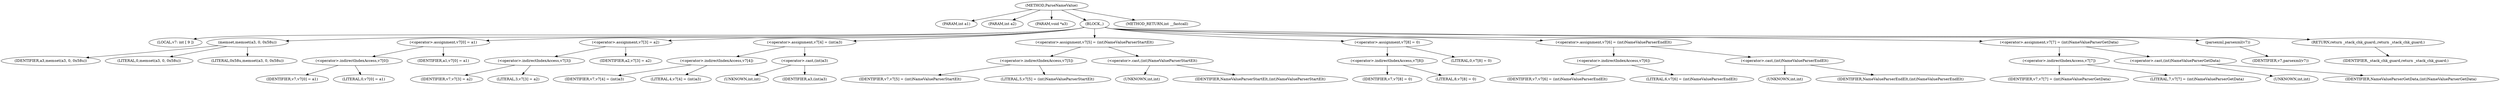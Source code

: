 digraph ParseNameValue {  
"1000102" [label = "(METHOD,ParseNameValue)" ]
"1000103" [label = "(PARAM,int a1)" ]
"1000104" [label = "(PARAM,int a2)" ]
"1000105" [label = "(PARAM,void *a3)" ]
"1000106" [label = "(BLOCK,,)" ]
"1000107" [label = "(LOCAL,v7: int [ 9 ])" ]
"1000108" [label = "(memset,memset(a3, 0, 0x58u))" ]
"1000109" [label = "(IDENTIFIER,a3,memset(a3, 0, 0x58u))" ]
"1000110" [label = "(LITERAL,0,memset(a3, 0, 0x58u))" ]
"1000111" [label = "(LITERAL,0x58u,memset(a3, 0, 0x58u))" ]
"1000112" [label = "(<operator>.assignment,v7[0] = a1)" ]
"1000113" [label = "(<operator>.indirectIndexAccess,v7[0])" ]
"1000114" [label = "(IDENTIFIER,v7,v7[0] = a1)" ]
"1000115" [label = "(LITERAL,0,v7[0] = a1)" ]
"1000116" [label = "(IDENTIFIER,a1,v7[0] = a1)" ]
"1000117" [label = "(<operator>.assignment,v7[3] = a2)" ]
"1000118" [label = "(<operator>.indirectIndexAccess,v7[3])" ]
"1000119" [label = "(IDENTIFIER,v7,v7[3] = a2)" ]
"1000120" [label = "(LITERAL,3,v7[3] = a2)" ]
"1000121" [label = "(IDENTIFIER,a2,v7[3] = a2)" ]
"1000122" [label = "(<operator>.assignment,v7[4] = (int)a3)" ]
"1000123" [label = "(<operator>.indirectIndexAccess,v7[4])" ]
"1000124" [label = "(IDENTIFIER,v7,v7[4] = (int)a3)" ]
"1000125" [label = "(LITERAL,4,v7[4] = (int)a3)" ]
"1000126" [label = "(<operator>.cast,(int)a3)" ]
"1000127" [label = "(UNKNOWN,int,int)" ]
"1000128" [label = "(IDENTIFIER,a3,(int)a3)" ]
"1000129" [label = "(<operator>.assignment,v7[5] = (int)NameValueParserStartElt)" ]
"1000130" [label = "(<operator>.indirectIndexAccess,v7[5])" ]
"1000131" [label = "(IDENTIFIER,v7,v7[5] = (int)NameValueParserStartElt)" ]
"1000132" [label = "(LITERAL,5,v7[5] = (int)NameValueParserStartElt)" ]
"1000133" [label = "(<operator>.cast,(int)NameValueParserStartElt)" ]
"1000134" [label = "(UNKNOWN,int,int)" ]
"1000135" [label = "(IDENTIFIER,NameValueParserStartElt,(int)NameValueParserStartElt)" ]
"1000136" [label = "(<operator>.assignment,v7[8] = 0)" ]
"1000137" [label = "(<operator>.indirectIndexAccess,v7[8])" ]
"1000138" [label = "(IDENTIFIER,v7,v7[8] = 0)" ]
"1000139" [label = "(LITERAL,8,v7[8] = 0)" ]
"1000140" [label = "(LITERAL,0,v7[8] = 0)" ]
"1000141" [label = "(<operator>.assignment,v7[6] = (int)NameValueParserEndElt)" ]
"1000142" [label = "(<operator>.indirectIndexAccess,v7[6])" ]
"1000143" [label = "(IDENTIFIER,v7,v7[6] = (int)NameValueParserEndElt)" ]
"1000144" [label = "(LITERAL,6,v7[6] = (int)NameValueParserEndElt)" ]
"1000145" [label = "(<operator>.cast,(int)NameValueParserEndElt)" ]
"1000146" [label = "(UNKNOWN,int,int)" ]
"1000147" [label = "(IDENTIFIER,NameValueParserEndElt,(int)NameValueParserEndElt)" ]
"1000148" [label = "(<operator>.assignment,v7[7] = (int)NameValueParserGetData)" ]
"1000149" [label = "(<operator>.indirectIndexAccess,v7[7])" ]
"1000150" [label = "(IDENTIFIER,v7,v7[7] = (int)NameValueParserGetData)" ]
"1000151" [label = "(LITERAL,7,v7[7] = (int)NameValueParserGetData)" ]
"1000152" [label = "(<operator>.cast,(int)NameValueParserGetData)" ]
"1000153" [label = "(UNKNOWN,int,int)" ]
"1000154" [label = "(IDENTIFIER,NameValueParserGetData,(int)NameValueParserGetData)" ]
"1000155" [label = "(parsexml,parsexml(v7))" ]
"1000156" [label = "(IDENTIFIER,v7,parsexml(v7))" ]
"1000157" [label = "(RETURN,return _stack_chk_guard;,return _stack_chk_guard;)" ]
"1000158" [label = "(IDENTIFIER,_stack_chk_guard,return _stack_chk_guard;)" ]
"1000159" [label = "(METHOD_RETURN,int __fastcall)" ]
  "1000102" -> "1000103" 
  "1000102" -> "1000104" 
  "1000102" -> "1000105" 
  "1000102" -> "1000106" 
  "1000102" -> "1000159" 
  "1000106" -> "1000107" 
  "1000106" -> "1000108" 
  "1000106" -> "1000112" 
  "1000106" -> "1000117" 
  "1000106" -> "1000122" 
  "1000106" -> "1000129" 
  "1000106" -> "1000136" 
  "1000106" -> "1000141" 
  "1000106" -> "1000148" 
  "1000106" -> "1000155" 
  "1000106" -> "1000157" 
  "1000108" -> "1000109" 
  "1000108" -> "1000110" 
  "1000108" -> "1000111" 
  "1000112" -> "1000113" 
  "1000112" -> "1000116" 
  "1000113" -> "1000114" 
  "1000113" -> "1000115" 
  "1000117" -> "1000118" 
  "1000117" -> "1000121" 
  "1000118" -> "1000119" 
  "1000118" -> "1000120" 
  "1000122" -> "1000123" 
  "1000122" -> "1000126" 
  "1000123" -> "1000124" 
  "1000123" -> "1000125" 
  "1000126" -> "1000127" 
  "1000126" -> "1000128" 
  "1000129" -> "1000130" 
  "1000129" -> "1000133" 
  "1000130" -> "1000131" 
  "1000130" -> "1000132" 
  "1000133" -> "1000134" 
  "1000133" -> "1000135" 
  "1000136" -> "1000137" 
  "1000136" -> "1000140" 
  "1000137" -> "1000138" 
  "1000137" -> "1000139" 
  "1000141" -> "1000142" 
  "1000141" -> "1000145" 
  "1000142" -> "1000143" 
  "1000142" -> "1000144" 
  "1000145" -> "1000146" 
  "1000145" -> "1000147" 
  "1000148" -> "1000149" 
  "1000148" -> "1000152" 
  "1000149" -> "1000150" 
  "1000149" -> "1000151" 
  "1000152" -> "1000153" 
  "1000152" -> "1000154" 
  "1000155" -> "1000156" 
  "1000157" -> "1000158" 
}
